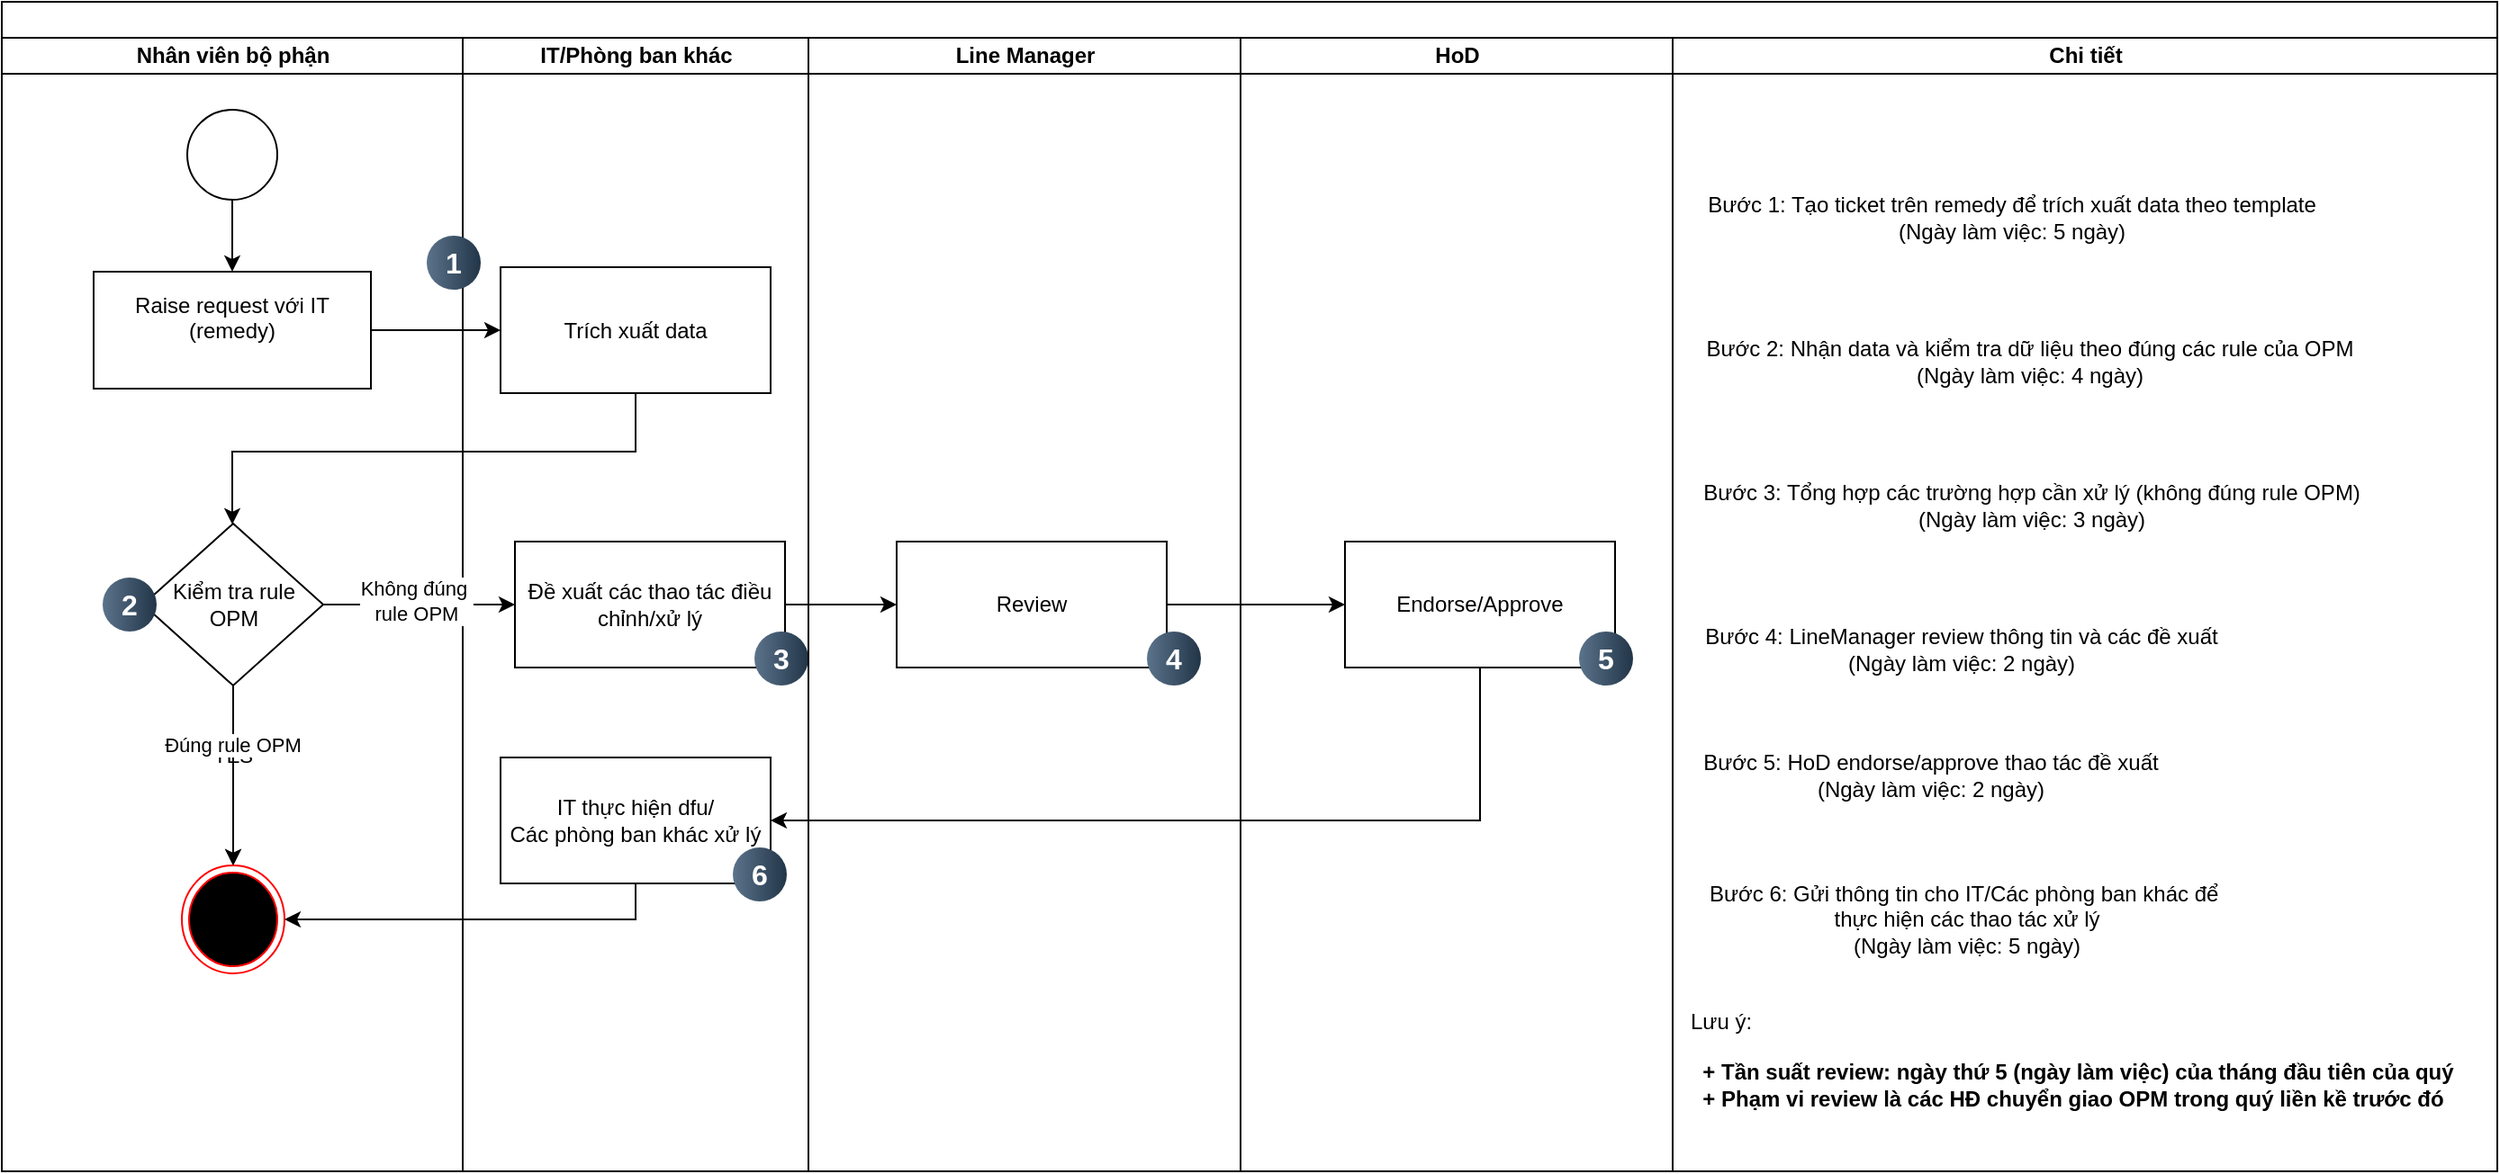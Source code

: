 <mxfile version="25.0.3">
  <diagram name="Trang-1" id="QhD96t90_DY993_v4mdY">
    <mxGraphModel dx="1518" dy="665" grid="1" gridSize="10" guides="1" tooltips="1" connect="1" arrows="1" fold="1" page="1" pageScale="1" pageWidth="827" pageHeight="1169" math="0" shadow="0">
      <root>
        <mxCell id="0" />
        <mxCell id="1" parent="0" />
        <mxCell id="mr53FbRQkBS4EaLJWwcR-5" value="" style="swimlane;childLayout=stackLayout;resizeParent=1;resizeParentMax=0;startSize=20;html=1;" vertex="1" parent="1">
          <mxGeometry x="54.0" y="60" width="1386" height="650" as="geometry" />
        </mxCell>
        <mxCell id="mr53FbRQkBS4EaLJWwcR-6" value="Nhân viên bộ phận" style="swimlane;startSize=20;html=1;" vertex="1" parent="mr53FbRQkBS4EaLJWwcR-5">
          <mxGeometry y="20" width="256" height="630" as="geometry" />
        </mxCell>
        <mxCell id="mr53FbRQkBS4EaLJWwcR-15" value="" style="edgeStyle=orthogonalEdgeStyle;rounded=0;orthogonalLoop=1;jettySize=auto;html=1;" edge="1" parent="mr53FbRQkBS4EaLJWwcR-6" source="mr53FbRQkBS4EaLJWwcR-1" target="mr53FbRQkBS4EaLJWwcR-2">
          <mxGeometry relative="1" as="geometry" />
        </mxCell>
        <mxCell id="mr53FbRQkBS4EaLJWwcR-1" value="" style="ellipse;whiteSpace=wrap;html=1;aspect=fixed;" vertex="1" parent="mr53FbRQkBS4EaLJWwcR-6">
          <mxGeometry x="103" y="40" width="50" height="50" as="geometry" />
        </mxCell>
        <mxCell id="mr53FbRQkBS4EaLJWwcR-2" value="Raise request với IT (remedy)&lt;div&gt;&lt;br&gt;&lt;/div&gt;" style="rounded=0;whiteSpace=wrap;html=1;" vertex="1" parent="mr53FbRQkBS4EaLJWwcR-6">
          <mxGeometry x="51" y="130" width="154" height="65" as="geometry" />
        </mxCell>
        <mxCell id="mr53FbRQkBS4EaLJWwcR-24" style="edgeStyle=orthogonalEdgeStyle;rounded=0;orthogonalLoop=1;jettySize=auto;html=1;entryX=0.5;entryY=0;entryDx=0;entryDy=0;" edge="1" parent="mr53FbRQkBS4EaLJWwcR-6" source="mr53FbRQkBS4EaLJWwcR-3" target="mr53FbRQkBS4EaLJWwcR-23">
          <mxGeometry relative="1" as="geometry" />
        </mxCell>
        <mxCell id="mr53FbRQkBS4EaLJWwcR-25" value="YES" style="edgeLabel;html=1;align=center;verticalAlign=middle;resizable=0;points=[];" vertex="1" connectable="0" parent="mr53FbRQkBS4EaLJWwcR-24">
          <mxGeometry x="-0.23" y="-1" relative="1" as="geometry">
            <mxPoint as="offset" />
          </mxGeometry>
        </mxCell>
        <mxCell id="mr53FbRQkBS4EaLJWwcR-35" value="" style="edgeStyle=orthogonalEdgeStyle;rounded=0;orthogonalLoop=1;jettySize=auto;html=1;" edge="1" parent="mr53FbRQkBS4EaLJWwcR-6" source="mr53FbRQkBS4EaLJWwcR-3" target="mr53FbRQkBS4EaLJWwcR-23">
          <mxGeometry relative="1" as="geometry" />
        </mxCell>
        <mxCell id="mr53FbRQkBS4EaLJWwcR-40" value="Đúng rule OPM" style="edgeLabel;html=1;align=center;verticalAlign=middle;resizable=0;points=[];" vertex="1" connectable="0" parent="mr53FbRQkBS4EaLJWwcR-35">
          <mxGeometry x="-0.336" y="-1" relative="1" as="geometry">
            <mxPoint as="offset" />
          </mxGeometry>
        </mxCell>
        <mxCell id="mr53FbRQkBS4EaLJWwcR-3" value="Kiểm tra rule OPM" style="rhombus;whiteSpace=wrap;html=1;" vertex="1" parent="mr53FbRQkBS4EaLJWwcR-6">
          <mxGeometry x="78.5" y="270" width="100" height="90" as="geometry" />
        </mxCell>
        <mxCell id="mr53FbRQkBS4EaLJWwcR-23" value="" style="ellipse;html=1;shape=endState;fillColor=#000000;strokeColor=#ff0000;" vertex="1" parent="mr53FbRQkBS4EaLJWwcR-6">
          <mxGeometry x="100" y="460" width="57" height="60" as="geometry" />
        </mxCell>
        <mxCell id="mr53FbRQkBS4EaLJWwcR-84" value="2" style="ellipse;whiteSpace=wrap;html=1;aspect=fixed;rotation=0;gradientColor=#223548;strokeColor=none;gradientDirection=east;fillColor=#5b738b;rounded=0;pointerEvents=0;fontFamily=Helvetica;fontSize=16;fontColor=#FFFFFF;spacingTop=4;spacingBottom=4;spacingLeft=4;spacingRight=4;points=[];fontStyle=1" vertex="1" parent="mr53FbRQkBS4EaLJWwcR-6">
          <mxGeometry x="56.0" y="300" width="30" height="30" as="geometry" />
        </mxCell>
        <mxCell id="mr53FbRQkBS4EaLJWwcR-7" value="IT/Phòng ban khác" style="swimlane;startSize=20;html=1;" vertex="1" parent="mr53FbRQkBS4EaLJWwcR-5">
          <mxGeometry x="256" y="20" width="192" height="630" as="geometry" />
        </mxCell>
        <mxCell id="mr53FbRQkBS4EaLJWwcR-9" value="&lt;div&gt;Trích xuất data&lt;/div&gt;" style="rounded=0;whiteSpace=wrap;html=1;" vertex="1" parent="mr53FbRQkBS4EaLJWwcR-7">
          <mxGeometry x="21" y="127.5" width="150" height="70" as="geometry" />
        </mxCell>
        <mxCell id="mr53FbRQkBS4EaLJWwcR-14" value="&lt;div&gt;IT thực hiện dfu/&lt;/div&gt;&lt;div&gt;Các phòng ban khác xử lý&lt;/div&gt;" style="rounded=0;whiteSpace=wrap;html=1;" vertex="1" parent="mr53FbRQkBS4EaLJWwcR-7">
          <mxGeometry x="21" y="400" width="150" height="70" as="geometry" />
        </mxCell>
        <mxCell id="mr53FbRQkBS4EaLJWwcR-36" value="Đề xuất các thao tác điều chỉnh/xử lý" style="rounded=0;whiteSpace=wrap;html=1;" vertex="1" parent="mr53FbRQkBS4EaLJWwcR-7">
          <mxGeometry x="29" y="280" width="150" height="70" as="geometry" />
        </mxCell>
        <mxCell id="mr53FbRQkBS4EaLJWwcR-79" value="6" style="ellipse;whiteSpace=wrap;html=1;aspect=fixed;rotation=0;gradientColor=#223548;strokeColor=none;gradientDirection=east;fillColor=#5b738b;rounded=0;pointerEvents=0;fontFamily=Helvetica;fontSize=16;fontColor=#FFFFFF;spacingTop=4;spacingBottom=4;spacingLeft=4;spacingRight=4;points=[];fontStyle=1" vertex="1" parent="mr53FbRQkBS4EaLJWwcR-7">
          <mxGeometry x="150" y="450" width="30" height="30" as="geometry" />
        </mxCell>
        <mxCell id="mr53FbRQkBS4EaLJWwcR-83" value="3" style="ellipse;whiteSpace=wrap;html=1;aspect=fixed;rotation=0;gradientColor=#223548;strokeColor=none;gradientDirection=east;fillColor=#5b738b;rounded=0;pointerEvents=0;fontFamily=Helvetica;fontSize=16;fontColor=#FFFFFF;spacingTop=4;spacingBottom=4;spacingLeft=4;spacingRight=4;points=[];fontStyle=1" vertex="1" parent="mr53FbRQkBS4EaLJWwcR-7">
          <mxGeometry x="162" y="330" width="30" height="30" as="geometry" />
        </mxCell>
        <mxCell id="mr53FbRQkBS4EaLJWwcR-42" value="1" style="ellipse;whiteSpace=wrap;html=1;aspect=fixed;rotation=0;gradientColor=#223548;strokeColor=none;gradientDirection=east;fillColor=#5b738b;rounded=0;pointerEvents=0;fontFamily=Helvetica;fontSize=16;fontColor=#FFFFFF;spacingTop=4;spacingBottom=4;spacingLeft=4;spacingRight=4;points=[];fontStyle=1" vertex="1" parent="mr53FbRQkBS4EaLJWwcR-7">
          <mxGeometry x="-20" y="110" width="30" height="30" as="geometry" />
        </mxCell>
        <mxCell id="mr53FbRQkBS4EaLJWwcR-8" value="Line Manager" style="swimlane;startSize=20;html=1;" vertex="1" parent="mr53FbRQkBS4EaLJWwcR-5">
          <mxGeometry x="448" y="20" width="240" height="630" as="geometry" />
        </mxCell>
        <mxCell id="mr53FbRQkBS4EaLJWwcR-10" value="&lt;div&gt;Review&lt;/div&gt;" style="rounded=0;whiteSpace=wrap;html=1;" vertex="1" parent="mr53FbRQkBS4EaLJWwcR-8">
          <mxGeometry x="49" y="280" width="150" height="70" as="geometry" />
        </mxCell>
        <mxCell id="mr53FbRQkBS4EaLJWwcR-82" value="4" style="ellipse;whiteSpace=wrap;html=1;aspect=fixed;rotation=0;gradientColor=#223548;strokeColor=none;gradientDirection=east;fillColor=#5b738b;rounded=0;pointerEvents=0;fontFamily=Helvetica;fontSize=16;fontColor=#FFFFFF;spacingTop=4;spacingBottom=4;spacingLeft=4;spacingRight=4;points=[];fontStyle=1" vertex="1" parent="mr53FbRQkBS4EaLJWwcR-8">
          <mxGeometry x="188" y="330" width="30" height="30" as="geometry" />
        </mxCell>
        <mxCell id="mr53FbRQkBS4EaLJWwcR-11" value="HoD" style="swimlane;startSize=20;html=1;" vertex="1" parent="mr53FbRQkBS4EaLJWwcR-5">
          <mxGeometry x="688" y="20" width="240" height="630" as="geometry" />
        </mxCell>
        <mxCell id="mr53FbRQkBS4EaLJWwcR-12" value="&lt;div&gt;Endorse/Approve&lt;/div&gt;" style="rounded=0;whiteSpace=wrap;html=1;" vertex="1" parent="mr53FbRQkBS4EaLJWwcR-11">
          <mxGeometry x="58" y="280" width="150" height="70" as="geometry" />
        </mxCell>
        <mxCell id="mr53FbRQkBS4EaLJWwcR-80" value="5" style="ellipse;whiteSpace=wrap;html=1;aspect=fixed;rotation=0;gradientColor=#223548;strokeColor=none;gradientDirection=east;fillColor=#5b738b;rounded=0;pointerEvents=0;fontFamily=Helvetica;fontSize=16;fontColor=#FFFFFF;spacingTop=4;spacingBottom=4;spacingLeft=4;spacingRight=4;points=[];fontStyle=1" vertex="1" parent="mr53FbRQkBS4EaLJWwcR-11">
          <mxGeometry x="188" y="330" width="30" height="30" as="geometry" />
        </mxCell>
        <mxCell id="mr53FbRQkBS4EaLJWwcR-13" value="Chi tiết" style="swimlane;startSize=20;html=1;" vertex="1" parent="mr53FbRQkBS4EaLJWwcR-5">
          <mxGeometry x="928" y="20" width="458" height="630" as="geometry" />
        </mxCell>
        <mxCell id="mr53FbRQkBS4EaLJWwcR-27" value="Bước 1: Tạo ticket trên remedy để trích xuất data&amp;nbsp;&lt;span style=&quot;background-color: initial;&quot;&gt;theo template&lt;/span&gt;&lt;div&gt;&lt;div&gt;(Ngày làm việc: 5 ngày)&lt;/div&gt;&lt;/div&gt;" style="text;html=1;align=center;verticalAlign=middle;resizable=0;points=[];autosize=1;strokeColor=none;fillColor=none;" vertex="1" parent="mr53FbRQkBS4EaLJWwcR-13">
          <mxGeometry x="8" y="80" width="360" height="40" as="geometry" />
        </mxCell>
        <mxCell id="mr53FbRQkBS4EaLJWwcR-30" value="Bước 2: Nhận data và kiểm tra dữ liệu&amp;nbsp;&lt;span style=&quot;background-color: initial;&quot;&gt;theo đúng các rule của OPM&lt;/span&gt;&lt;div&gt;&lt;div&gt;(Ngày làm việc: 4 ngày)&lt;/div&gt;&lt;/div&gt;" style="text;html=1;align=center;verticalAlign=middle;resizable=0;points=[];autosize=1;strokeColor=none;fillColor=none;" vertex="1" parent="mr53FbRQkBS4EaLJWwcR-13">
          <mxGeometry x="8" y="160" width="380" height="40" as="geometry" />
        </mxCell>
        <mxCell id="mr53FbRQkBS4EaLJWwcR-31" value="Bước 3: Tổng hợp các trường hợp cần xử lý&amp;nbsp;&lt;span style=&quot;background-color: initial;&quot;&gt;(không đúng rule OPM)&lt;/span&gt;&lt;div&gt;&lt;div&gt;&lt;div&gt;(Ngày làm việc: 3 ngày)&lt;/div&gt;&lt;/div&gt;&lt;/div&gt;" style="text;html=1;align=center;verticalAlign=middle;resizable=0;points=[];autosize=1;strokeColor=none;fillColor=none;" vertex="1" parent="mr53FbRQkBS4EaLJWwcR-13">
          <mxGeometry x="4" y="240" width="390" height="40" as="geometry" />
        </mxCell>
        <mxCell id="mr53FbRQkBS4EaLJWwcR-32" value="Bước 4: LineManager review thông tin và các đề xuất&lt;div&gt;&lt;div&gt;&lt;div&gt;(Ngày làm việc: 2 ngày)&lt;/div&gt;&lt;/div&gt;&lt;/div&gt;" style="text;html=1;align=center;verticalAlign=middle;resizable=0;points=[];autosize=1;strokeColor=none;fillColor=none;" vertex="1" parent="mr53FbRQkBS4EaLJWwcR-13">
          <mxGeometry x="5" y="320" width="310" height="40" as="geometry" />
        </mxCell>
        <mxCell id="mr53FbRQkBS4EaLJWwcR-33" value="Bước 5: HoD endorse/approve thao tác đề xuất&lt;div&gt;&lt;div&gt;&lt;div&gt;(Ngày làm việc: 2 ngày)&lt;/div&gt;&lt;/div&gt;&lt;/div&gt;" style="text;html=1;align=center;verticalAlign=middle;resizable=0;points=[];autosize=1;strokeColor=none;fillColor=none;" vertex="1" parent="mr53FbRQkBS4EaLJWwcR-13">
          <mxGeometry x="3" y="390" width="280" height="40" as="geometry" />
        </mxCell>
        <mxCell id="mr53FbRQkBS4EaLJWwcR-34" value="Bước 6: Gửi thông tin cho IT/Các phòng ban khác để&amp;nbsp;&lt;div&gt;thực hiện các thao tác xử lý&lt;div&gt;(Ngày làm việc: 5 ngày)&lt;/div&gt;&lt;/div&gt;" style="text;html=1;align=center;verticalAlign=middle;resizable=0;points=[];autosize=1;strokeColor=none;fillColor=none;" vertex="1" parent="mr53FbRQkBS4EaLJWwcR-13">
          <mxGeometry x="8" y="460" width="310" height="60" as="geometry" />
        </mxCell>
        <mxCell id="mr53FbRQkBS4EaLJWwcR-85" value="Lưu ý:&amp;nbsp;&lt;div&gt;&lt;br&gt;&lt;div&gt;&lt;b&gt;&amp;nbsp; + Tần suất review: ngày thứ 5 (ngày làm việc) của tháng đầu tiên của quý&lt;/b&gt;&lt;/div&gt;&lt;div&gt;&lt;b&gt;&amp;nbsp; +&amp;nbsp;&lt;/b&gt;&lt;span style=&quot;background-color: initial;&quot;&gt;&lt;b&gt;Phạm vi review là các HĐ chuyển giao OPM trong quý liền kề trước đó&lt;/b&gt;&lt;/span&gt;&lt;/div&gt;&lt;div&gt;&lt;span style=&quot;background-color: initial;&quot;&gt;&lt;b&gt;&lt;br&gt;&lt;/b&gt;&lt;/span&gt;&lt;/div&gt;&lt;/div&gt;" style="text;html=1;align=left;verticalAlign=middle;resizable=0;points=[];autosize=1;strokeColor=none;fillColor=none;" vertex="1" parent="mr53FbRQkBS4EaLJWwcR-13">
          <mxGeometry x="8.0" y="530" width="450" height="90" as="geometry" />
        </mxCell>
        <mxCell id="mr53FbRQkBS4EaLJWwcR-16" style="edgeStyle=orthogonalEdgeStyle;rounded=0;orthogonalLoop=1;jettySize=auto;html=1;entryX=0;entryY=0.5;entryDx=0;entryDy=0;" edge="1" parent="mr53FbRQkBS4EaLJWwcR-5" source="mr53FbRQkBS4EaLJWwcR-2" target="mr53FbRQkBS4EaLJWwcR-9">
          <mxGeometry relative="1" as="geometry" />
        </mxCell>
        <mxCell id="mr53FbRQkBS4EaLJWwcR-17" style="edgeStyle=orthogonalEdgeStyle;rounded=0;orthogonalLoop=1;jettySize=auto;html=1;" edge="1" parent="mr53FbRQkBS4EaLJWwcR-5" source="mr53FbRQkBS4EaLJWwcR-9" target="mr53FbRQkBS4EaLJWwcR-3">
          <mxGeometry relative="1" as="geometry">
            <Array as="points">
              <mxPoint x="352" y="250" />
              <mxPoint x="128" y="250" />
            </Array>
          </mxGeometry>
        </mxCell>
        <mxCell id="mr53FbRQkBS4EaLJWwcR-19" style="edgeStyle=orthogonalEdgeStyle;rounded=0;orthogonalLoop=1;jettySize=auto;html=1;entryX=0;entryY=0.5;entryDx=0;entryDy=0;" edge="1" parent="mr53FbRQkBS4EaLJWwcR-5" source="mr53FbRQkBS4EaLJWwcR-10" target="mr53FbRQkBS4EaLJWwcR-12">
          <mxGeometry relative="1" as="geometry" />
        </mxCell>
        <mxCell id="mr53FbRQkBS4EaLJWwcR-20" style="edgeStyle=orthogonalEdgeStyle;rounded=0;orthogonalLoop=1;jettySize=auto;html=1;" edge="1" parent="mr53FbRQkBS4EaLJWwcR-5" source="mr53FbRQkBS4EaLJWwcR-12" target="mr53FbRQkBS4EaLJWwcR-14">
          <mxGeometry relative="1" as="geometry">
            <Array as="points">
              <mxPoint x="821" y="455" />
            </Array>
          </mxGeometry>
        </mxCell>
        <mxCell id="mr53FbRQkBS4EaLJWwcR-26" style="edgeStyle=orthogonalEdgeStyle;rounded=0;orthogonalLoop=1;jettySize=auto;html=1;entryX=1;entryY=0.5;entryDx=0;entryDy=0;" edge="1" parent="mr53FbRQkBS4EaLJWwcR-5" source="mr53FbRQkBS4EaLJWwcR-14" target="mr53FbRQkBS4EaLJWwcR-23">
          <mxGeometry relative="1" as="geometry">
            <Array as="points">
              <mxPoint x="352" y="510" />
            </Array>
          </mxGeometry>
        </mxCell>
        <mxCell id="mr53FbRQkBS4EaLJWwcR-37" style="edgeStyle=orthogonalEdgeStyle;rounded=0;orthogonalLoop=1;jettySize=auto;html=1;entryX=0;entryY=0.5;entryDx=0;entryDy=0;" edge="1" parent="mr53FbRQkBS4EaLJWwcR-5" source="mr53FbRQkBS4EaLJWwcR-3" target="mr53FbRQkBS4EaLJWwcR-36">
          <mxGeometry relative="1" as="geometry" />
        </mxCell>
        <mxCell id="mr53FbRQkBS4EaLJWwcR-38" value="NO" style="edgeLabel;html=1;align=center;verticalAlign=middle;resizable=0;points=[];" vertex="1" connectable="0" parent="mr53FbRQkBS4EaLJWwcR-37">
          <mxGeometry x="-0.057" y="-1" relative="1" as="geometry">
            <mxPoint as="offset" />
          </mxGeometry>
        </mxCell>
        <mxCell id="mr53FbRQkBS4EaLJWwcR-41" value="Không đúng&amp;nbsp;&lt;div&gt;rule OPM&lt;/div&gt;" style="edgeLabel;html=1;align=center;verticalAlign=middle;resizable=0;points=[];" vertex="1" connectable="0" parent="mr53FbRQkBS4EaLJWwcR-37">
          <mxGeometry x="-0.035" y="2" relative="1" as="geometry">
            <mxPoint as="offset" />
          </mxGeometry>
        </mxCell>
        <mxCell id="mr53FbRQkBS4EaLJWwcR-39" style="edgeStyle=orthogonalEdgeStyle;rounded=0;orthogonalLoop=1;jettySize=auto;html=1;entryX=0;entryY=0.5;entryDx=0;entryDy=0;" edge="1" parent="mr53FbRQkBS4EaLJWwcR-5" source="mr53FbRQkBS4EaLJWwcR-36" target="mr53FbRQkBS4EaLJWwcR-10">
          <mxGeometry relative="1" as="geometry" />
        </mxCell>
      </root>
    </mxGraphModel>
  </diagram>
</mxfile>
